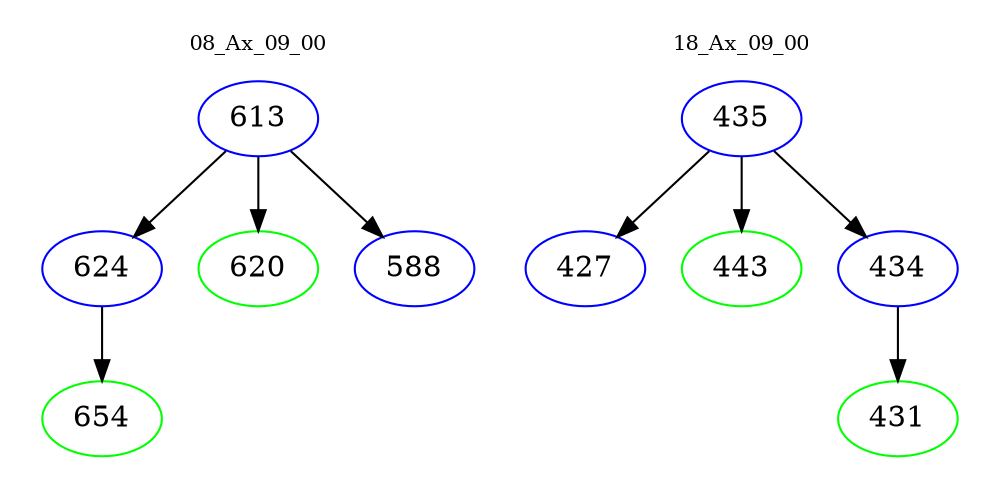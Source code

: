 digraph{
subgraph cluster_0 {
color = white
label = "08_Ax_09_00";
fontsize=10;
T0_613 [label="613", color="blue"]
T0_613 -> T0_624 [color="black"]
T0_624 [label="624", color="blue"]
T0_624 -> T0_654 [color="black"]
T0_654 [label="654", color="green"]
T0_613 -> T0_620 [color="black"]
T0_620 [label="620", color="green"]
T0_613 -> T0_588 [color="black"]
T0_588 [label="588", color="blue"]
}
subgraph cluster_1 {
color = white
label = "18_Ax_09_00";
fontsize=10;
T1_435 [label="435", color="blue"]
T1_435 -> T1_427 [color="black"]
T1_427 [label="427", color="blue"]
T1_435 -> T1_443 [color="black"]
T1_443 [label="443", color="green"]
T1_435 -> T1_434 [color="black"]
T1_434 [label="434", color="blue"]
T1_434 -> T1_431 [color="black"]
T1_431 [label="431", color="green"]
}
}

